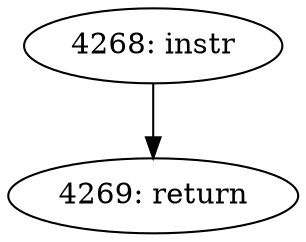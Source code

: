 digraph CFG_tcp_mtup_probe_failed {
4268 [label="4268: instr"]
	4268 -> 4269
4269 [label="4269: return"]
	
}
